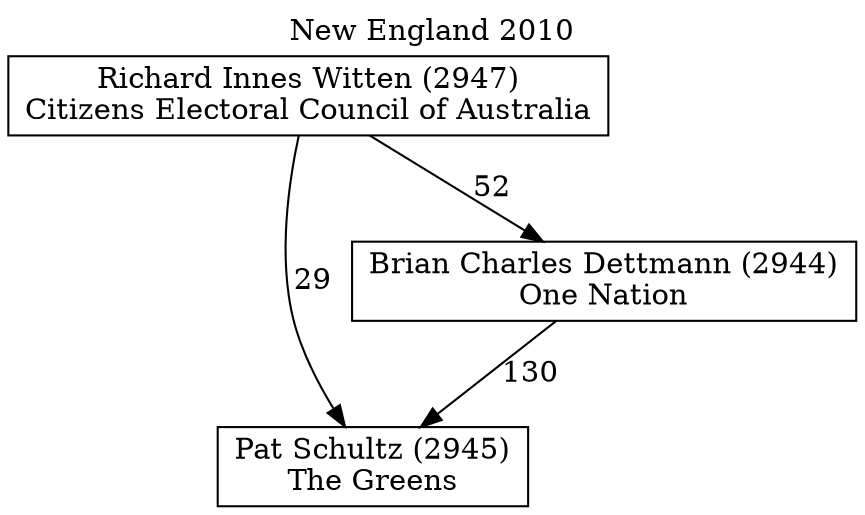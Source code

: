 // House preference flow
digraph "Pat Schultz (2945)_New England_2010" {
	graph [label="New England 2010" labelloc=t mclimit=10]
	node [shape=box]
	"Pat Schultz (2945)" [label="Pat Schultz (2945)
The Greens"]
	"Brian Charles Dettmann (2944)" [label="Brian Charles Dettmann (2944)
One Nation"]
	"Richard Innes Witten (2947)" [label="Richard Innes Witten (2947)
Citizens Electoral Council of Australia"]
	"Pat Schultz (2945)" [label="Pat Schultz (2945)
The Greens"]
	"Richard Innes Witten (2947)" [label="Richard Innes Witten (2947)
Citizens Electoral Council of Australia"]
	"Richard Innes Witten (2947)" [label="Richard Innes Witten (2947)
Citizens Electoral Council of Australia"]
	"Brian Charles Dettmann (2944)" [label="Brian Charles Dettmann (2944)
One Nation"]
	"Richard Innes Witten (2947)" [label="Richard Innes Witten (2947)
Citizens Electoral Council of Australia"]
	"Richard Innes Witten (2947)" [label="Richard Innes Witten (2947)
Citizens Electoral Council of Australia"]
	"Brian Charles Dettmann (2944)" -> "Pat Schultz (2945)" [label=130]
	"Richard Innes Witten (2947)" -> "Brian Charles Dettmann (2944)" [label=52]
	"Richard Innes Witten (2947)" -> "Pat Schultz (2945)" [label=29]
}
